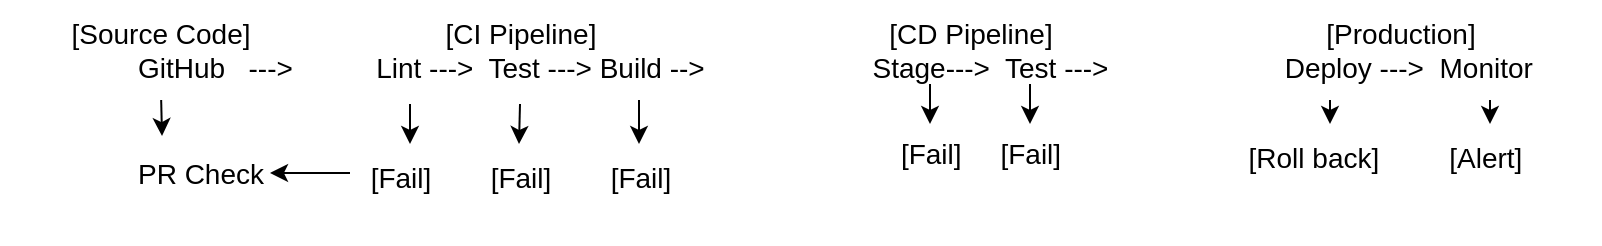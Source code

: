 <mxfile version="26.1.1">
  <diagram id="C5RBs43oDa-KdzZeNtuy" name="Page-1">
    <mxGraphModel dx="1875" dy="531" grid="1" gridSize="10" guides="1" tooltips="1" connect="1" arrows="1" fold="1" page="1" pageScale="1" pageWidth="827" pageHeight="1169" math="0" shadow="0">
      <root>
        <mxCell id="WIyWlLk6GJQsqaUBKTNV-0" />
        <mxCell id="WIyWlLk6GJQsqaUBKTNV-1" parent="WIyWlLk6GJQsqaUBKTNV-0" />
        <mxCell id="tjCfdEeXKTs_MaqYdpxe-9" value="&lt;font style=&quot;font-size: 14px;&quot;&gt;[Source Code]&lt;/font&gt;&lt;div&gt;&lt;span style=&quot;font-size: 14px;&quot;&gt;&amp;nbsp; &amp;nbsp; &amp;nbsp; &amp;nbsp; &amp;nbsp; &amp;nbsp; &amp;nbsp; GitHub&amp;nbsp; &amp;nbsp;&lt;/span&gt;&lt;span style=&quot;font-size: 14px; background-color: transparent; color: light-dark(rgb(0, 0, 0), rgb(255, 255, 255));&quot;&gt;---&amp;gt;&lt;/span&gt;&lt;/div&gt;" style="text;html=1;align=center;verticalAlign=middle;resizable=0;points=[];autosize=1;strokeColor=none;fillColor=none;" vertex="1" parent="WIyWlLk6GJQsqaUBKTNV-1">
          <mxGeometry x="-5" y="28" width="160" height="50" as="geometry" />
        </mxCell>
        <mxCell id="tjCfdEeXKTs_MaqYdpxe-21" value="" style="edgeStyle=orthogonalEdgeStyle;rounded=0;orthogonalLoop=1;jettySize=auto;html=1;" edge="1" parent="WIyWlLk6GJQsqaUBKTNV-1" target="tjCfdEeXKTs_MaqYdpxe-20">
          <mxGeometry relative="1" as="geometry">
            <mxPoint x="560" y="53" as="sourcePoint" />
            <Array as="points">
              <mxPoint x="560" y="50" />
            </Array>
          </mxGeometry>
        </mxCell>
        <mxCell id="tjCfdEeXKTs_MaqYdpxe-12" value="&lt;span style=&quot;font-size: 14px;&quot;&gt;[CI Pipeline]&lt;/span&gt;&lt;div&gt;&lt;span style=&quot;font-size: 14px;&quot;&gt;&amp;nbsp; &amp;nbsp; &amp;nbsp;Lint ---&amp;gt;&amp;nbsp; Test ---&amp;gt; Build --&amp;gt;&lt;/span&gt;&lt;/div&gt;" style="text;html=1;align=center;verticalAlign=middle;resizable=0;points=[];autosize=1;strokeColor=none;fillColor=none;" vertex="1" parent="WIyWlLk6GJQsqaUBKTNV-1">
          <mxGeometry x="150" y="28" width="210" height="50" as="geometry" />
        </mxCell>
        <mxCell id="tjCfdEeXKTs_MaqYdpxe-20" value="&lt;span style=&quot;font-size: 14px;&quot;&gt;[CD Pipeline]&lt;/span&gt;&lt;div&gt;&lt;span style=&quot;font-size: 14px;&quot;&gt;&amp;nbsp; &amp;nbsp; &amp;nbsp;Stage---&amp;gt;&amp;nbsp; Test ---&amp;gt;&lt;/span&gt;&lt;/div&gt;" style="text;html=1;align=center;verticalAlign=middle;resizable=0;points=[];autosize=1;strokeColor=none;fillColor=none;" vertex="1" parent="WIyWlLk6GJQsqaUBKTNV-1">
          <mxGeometry x="400" y="28" width="160" height="50" as="geometry" />
        </mxCell>
        <mxCell id="tjCfdEeXKTs_MaqYdpxe-27" value="" style="edgeStyle=orthogonalEdgeStyle;rounded=0;orthogonalLoop=1;jettySize=auto;html=1;" edge="1" parent="WIyWlLk6GJQsqaUBKTNV-1" source="tjCfdEeXKTs_MaqYdpxe-22" target="tjCfdEeXKTs_MaqYdpxe-26">
          <mxGeometry relative="1" as="geometry">
            <Array as="points">
              <mxPoint x="660" y="80" />
              <mxPoint x="660" y="80" />
            </Array>
          </mxGeometry>
        </mxCell>
        <mxCell id="tjCfdEeXKTs_MaqYdpxe-22" value="&lt;span style=&quot;font-size: 14px;&quot;&gt;[Production]&lt;/span&gt;&lt;div&gt;&lt;span style=&quot;font-size: 14px;&quot;&gt;&amp;nbsp; &amp;nbsp;Deploy ---&amp;gt;&amp;nbsp; Monitor&amp;nbsp;&lt;/span&gt;&lt;/div&gt;" style="text;html=1;align=center;verticalAlign=middle;resizable=0;points=[];autosize=1;strokeColor=none;fillColor=none;" vertex="1" parent="WIyWlLk6GJQsqaUBKTNV-1">
          <mxGeometry x="615" y="28" width="160" height="50" as="geometry" />
        </mxCell>
        <mxCell id="tjCfdEeXKTs_MaqYdpxe-26" value="&lt;span style=&quot;font-size: 14px;&quot;&gt;&amp;nbsp; &amp;nbsp;[Roll back]&amp;nbsp; &amp;nbsp; &amp;nbsp; &amp;nbsp; &amp;nbsp;[Alert]&amp;nbsp; &amp;nbsp; &amp;nbsp; &amp;nbsp;&lt;/span&gt;&lt;div&gt;&lt;span style=&quot;font-size: 14px;&quot;&gt;&amp;nbsp; &amp;nbsp;&lt;/span&gt;&lt;/div&gt;" style="text;html=1;align=center;verticalAlign=middle;resizable=0;points=[];autosize=1;strokeColor=none;fillColor=none;" vertex="1" parent="WIyWlLk6GJQsqaUBKTNV-1">
          <mxGeometry x="595" y="90" width="200" height="50" as="geometry" />
        </mxCell>
        <mxCell id="tjCfdEeXKTs_MaqYdpxe-29" value="" style="edgeStyle=orthogonalEdgeStyle;rounded=0;orthogonalLoop=1;jettySize=auto;html=1;" edge="1" parent="WIyWlLk6GJQsqaUBKTNV-1">
          <mxGeometry relative="1" as="geometry">
            <mxPoint x="740" y="78" as="sourcePoint" />
            <mxPoint x="740" y="90" as="targetPoint" />
          </mxGeometry>
        </mxCell>
        <mxCell id="tjCfdEeXKTs_MaqYdpxe-30" value="&lt;div&gt;&lt;span style=&quot;font-size: 14px;&quot;&gt;[Fail]&amp;nbsp; &amp;nbsp; &amp;nbsp;[Fail]&lt;/span&gt;&lt;/div&gt;" style="text;html=1;align=center;verticalAlign=middle;resizable=0;points=[];autosize=1;strokeColor=none;fillColor=none;" vertex="1" parent="WIyWlLk6GJQsqaUBKTNV-1">
          <mxGeometry x="435" y="90" width="100" height="30" as="geometry" />
        </mxCell>
        <mxCell id="tjCfdEeXKTs_MaqYdpxe-32" value="" style="endArrow=classic;html=1;rounded=0;" edge="1" parent="WIyWlLk6GJQsqaUBKTNV-1">
          <mxGeometry width="50" height="50" relative="1" as="geometry">
            <mxPoint x="460" y="70" as="sourcePoint" />
            <mxPoint x="460" y="90" as="targetPoint" />
            <Array as="points">
              <mxPoint x="460" y="70" />
            </Array>
          </mxGeometry>
        </mxCell>
        <mxCell id="tjCfdEeXKTs_MaqYdpxe-33" value="" style="endArrow=classic;html=1;rounded=0;" edge="1" parent="WIyWlLk6GJQsqaUBKTNV-1">
          <mxGeometry width="50" height="50" relative="1" as="geometry">
            <mxPoint x="510" y="70" as="sourcePoint" />
            <mxPoint x="510" y="90" as="targetPoint" />
          </mxGeometry>
        </mxCell>
        <mxCell id="tjCfdEeXKTs_MaqYdpxe-34" value="&lt;span style=&quot;font-size: 14px;&quot;&gt;PR Check&lt;/span&gt;" style="text;html=1;align=center;verticalAlign=middle;resizable=0;points=[];autosize=1;strokeColor=none;fillColor=none;" vertex="1" parent="WIyWlLk6GJQsqaUBKTNV-1">
          <mxGeometry x="50" y="100" width="90" height="30" as="geometry" />
        </mxCell>
        <mxCell id="tjCfdEeXKTs_MaqYdpxe-37" value="" style="endArrow=classic;html=1;rounded=0;entryX=0.289;entryY=-0.133;entryDx=0;entryDy=0;entryPerimeter=0;" edge="1" parent="WIyWlLk6GJQsqaUBKTNV-1" source="tjCfdEeXKTs_MaqYdpxe-9" target="tjCfdEeXKTs_MaqYdpxe-34">
          <mxGeometry width="50" height="50" relative="1" as="geometry">
            <mxPoint x="220" y="210" as="sourcePoint" />
            <mxPoint x="220" y="240" as="targetPoint" />
          </mxGeometry>
        </mxCell>
        <mxCell id="tjCfdEeXKTs_MaqYdpxe-38" value="&lt;span style=&quot;font-size: 14px;&quot;&gt;[Fail]&lt;/span&gt;&lt;div&gt;&lt;span style=&quot;font-size: 14px;&quot;&gt;&amp;nbsp;&amp;nbsp;&lt;/span&gt;&lt;/div&gt;" style="text;html=1;align=center;verticalAlign=middle;resizable=0;points=[];autosize=1;strokeColor=none;fillColor=none;" vertex="1" parent="WIyWlLk6GJQsqaUBKTNV-1">
          <mxGeometry x="230" y="100" width="50" height="50" as="geometry" />
        </mxCell>
        <mxCell id="tjCfdEeXKTs_MaqYdpxe-40" value="&lt;span style=&quot;font-size: 14px;&quot;&gt;[Fail]&lt;/span&gt;&lt;div&gt;&lt;span style=&quot;font-size: 14px;&quot;&gt;&amp;nbsp;&amp;nbsp;&lt;/span&gt;&lt;/div&gt;" style="text;html=1;align=center;verticalAlign=middle;resizable=0;points=[];autosize=1;strokeColor=none;fillColor=none;" vertex="1" parent="WIyWlLk6GJQsqaUBKTNV-1">
          <mxGeometry x="170" y="100" width="50" height="50" as="geometry" />
        </mxCell>
        <mxCell id="tjCfdEeXKTs_MaqYdpxe-41" value="&lt;span style=&quot;font-size: 14px;&quot;&gt;[Fail]&lt;/span&gt;&lt;div&gt;&lt;span style=&quot;font-size: 14px;&quot;&gt;&amp;nbsp;&amp;nbsp;&lt;/span&gt;&lt;/div&gt;" style="text;html=1;align=center;verticalAlign=middle;resizable=0;points=[];autosize=1;strokeColor=none;fillColor=none;" vertex="1" parent="WIyWlLk6GJQsqaUBKTNV-1">
          <mxGeometry x="290" y="100" width="50" height="50" as="geometry" />
        </mxCell>
        <mxCell id="tjCfdEeXKTs_MaqYdpxe-42" value="" style="edgeStyle=orthogonalEdgeStyle;rounded=0;orthogonalLoop=1;jettySize=auto;html=1;" edge="1" parent="WIyWlLk6GJQsqaUBKTNV-1">
          <mxGeometry relative="1" as="geometry">
            <mxPoint x="255" y="80" as="sourcePoint" />
            <mxPoint x="254.5" y="100" as="targetPoint" />
          </mxGeometry>
        </mxCell>
        <mxCell id="tjCfdEeXKTs_MaqYdpxe-43" value="" style="edgeStyle=orthogonalEdgeStyle;rounded=0;orthogonalLoop=1;jettySize=auto;html=1;" edge="1" parent="WIyWlLk6GJQsqaUBKTNV-1">
          <mxGeometry relative="1" as="geometry">
            <mxPoint x="314.5" y="78" as="sourcePoint" />
            <mxPoint x="314.5" y="100" as="targetPoint" />
          </mxGeometry>
        </mxCell>
        <mxCell id="tjCfdEeXKTs_MaqYdpxe-47" value="" style="endArrow=classic;html=1;rounded=0;" edge="1" parent="WIyWlLk6GJQsqaUBKTNV-1">
          <mxGeometry width="50" height="50" relative="1" as="geometry">
            <mxPoint x="200" y="80" as="sourcePoint" />
            <mxPoint x="200" y="100" as="targetPoint" />
            <Array as="points">
              <mxPoint x="200" y="80" />
            </Array>
          </mxGeometry>
        </mxCell>
        <mxCell id="tjCfdEeXKTs_MaqYdpxe-48" value="" style="endArrow=classic;html=1;rounded=0;" edge="1" parent="WIyWlLk6GJQsqaUBKTNV-1">
          <mxGeometry width="50" height="50" relative="1" as="geometry">
            <mxPoint x="170" y="114.5" as="sourcePoint" />
            <mxPoint x="130" y="114.5" as="targetPoint" />
          </mxGeometry>
        </mxCell>
        <mxCell id="tjCfdEeXKTs_MaqYdpxe-49" value="" style="endArrow=classic;html=1;rounded=0;exitX=1.044;exitY=0.533;exitDx=0;exitDy=0;exitPerimeter=0;" edge="1" parent="WIyWlLk6GJQsqaUBKTNV-1" source="tjCfdEeXKTs_MaqYdpxe-34">
          <mxGeometry width="50" height="50" relative="1" as="geometry">
            <mxPoint x="250" y="290" as="sourcePoint" />
            <mxPoint x="144" y="116" as="targetPoint" />
          </mxGeometry>
        </mxCell>
      </root>
    </mxGraphModel>
  </diagram>
</mxfile>
